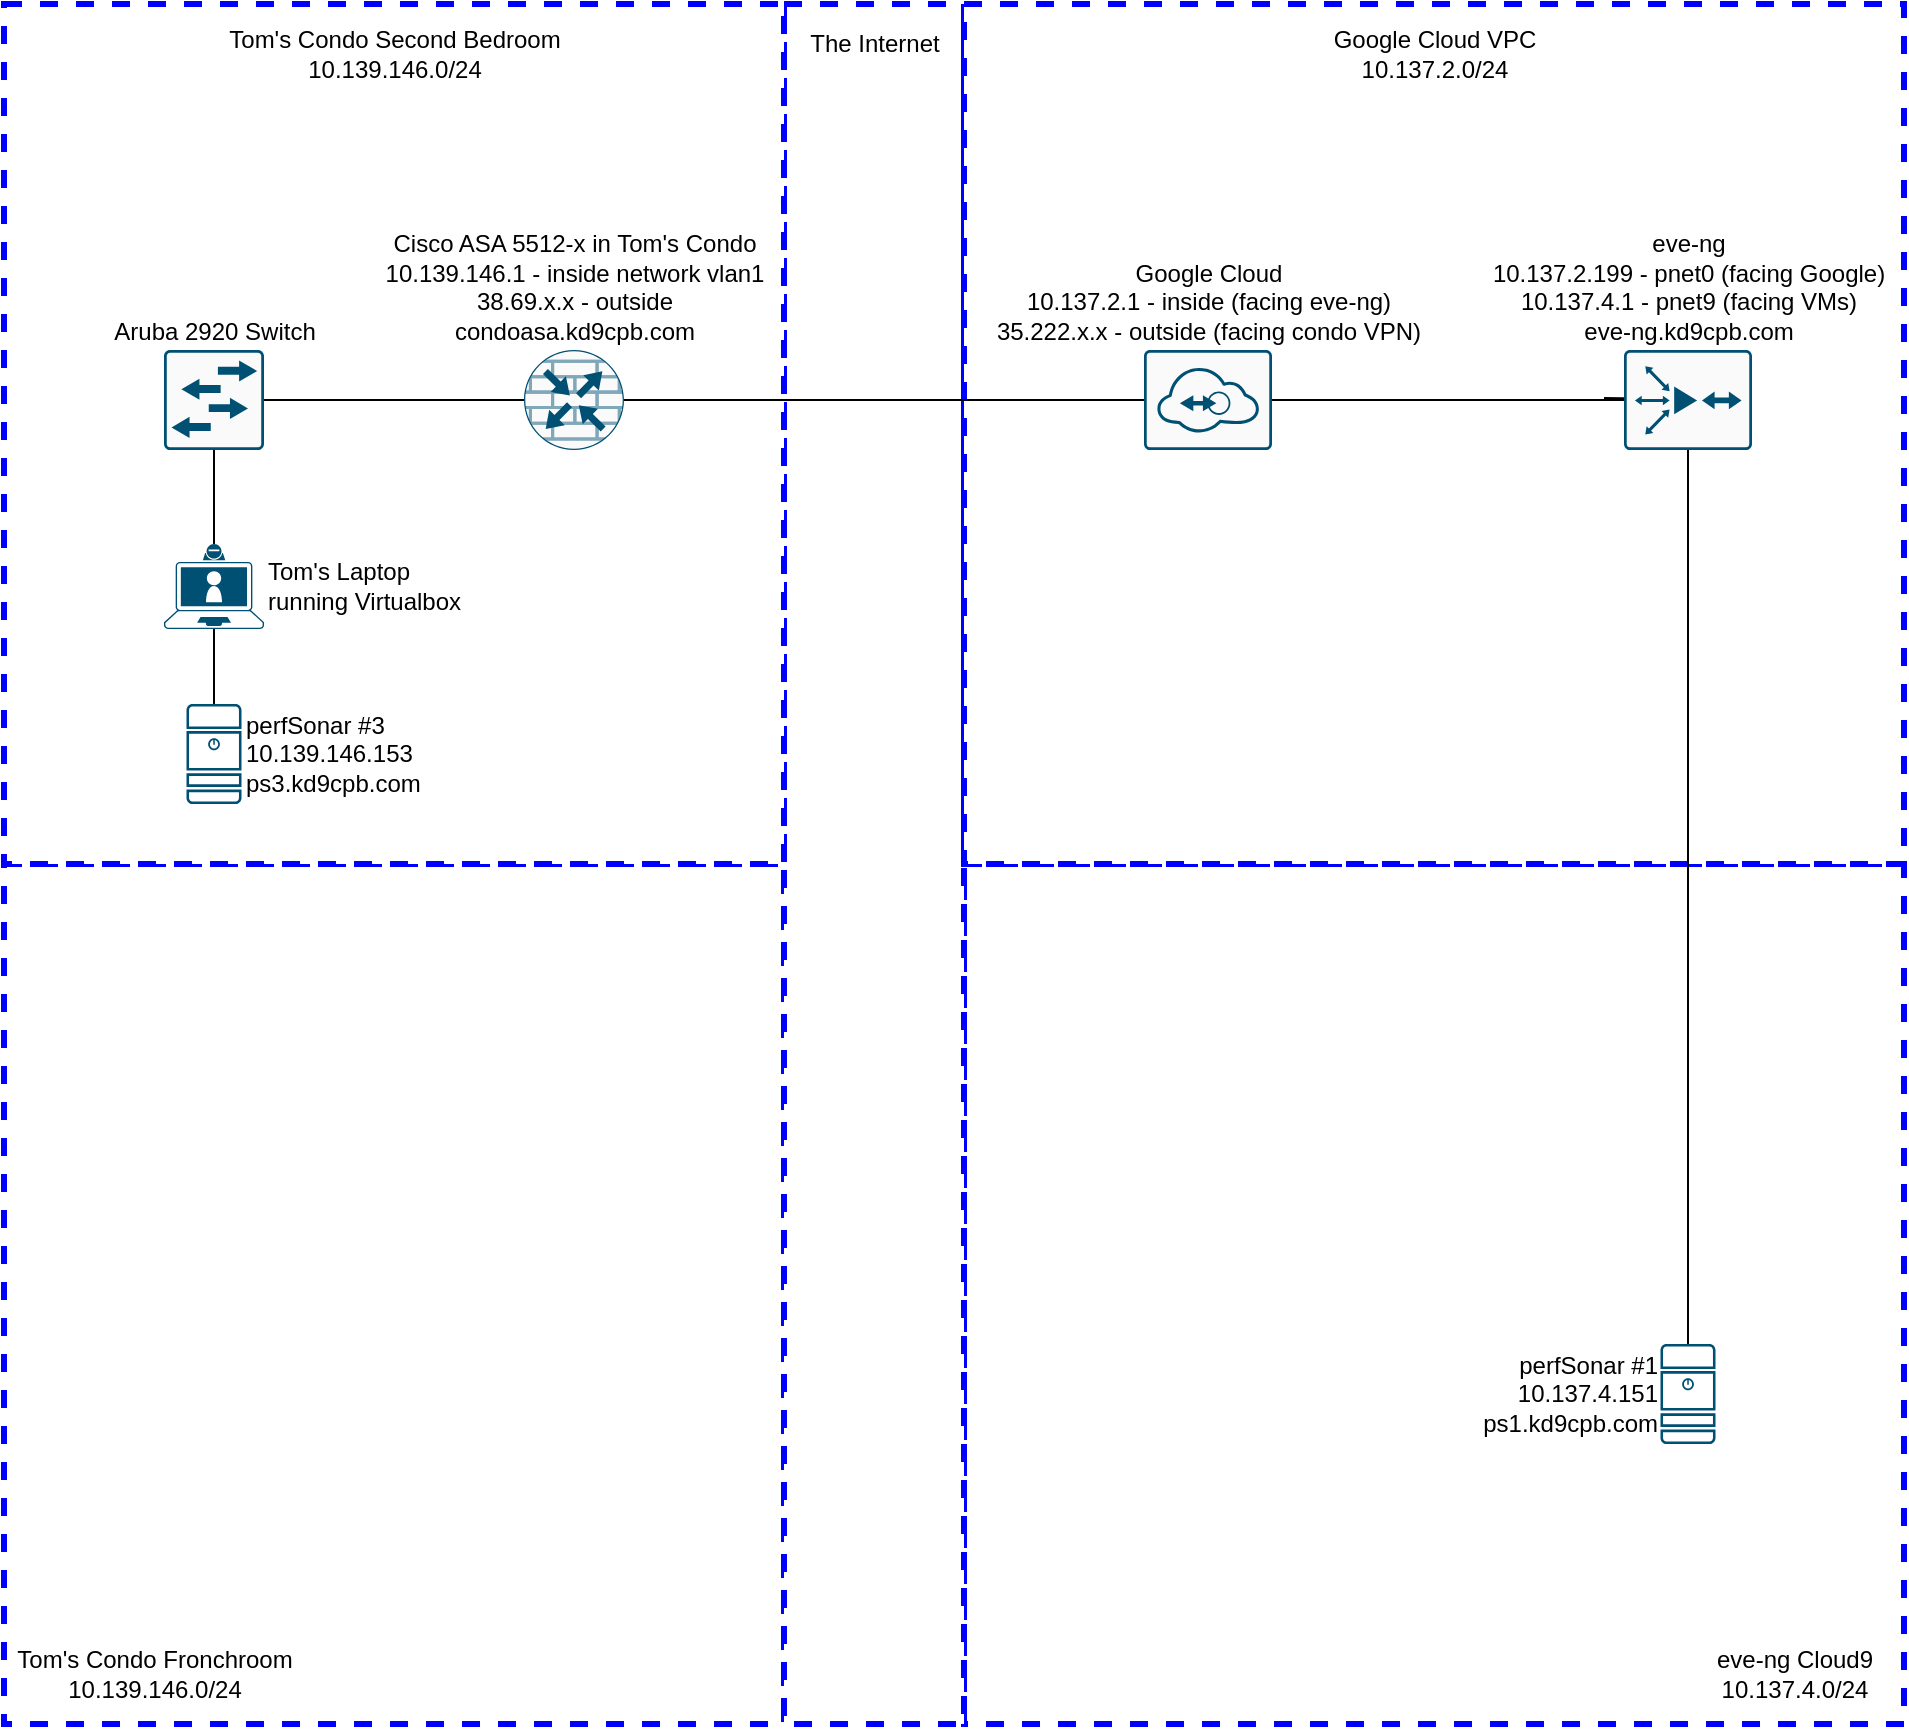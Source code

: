 <mxfile version="13.5.1" type="device"><diagram id="G-9wgaGXwwYEEGFCqt93" name="Page-1"><mxGraphModel dx="2724" dy="856" grid="1" gridSize="10" guides="1" tooltips="1" connect="1" arrows="1" fold="1" page="1" pageScale="1" pageWidth="850" pageHeight="1100" math="0" shadow="0"><root><mxCell id="0"/><mxCell id="1" parent="0"/><mxCell id="1zIlxCZvVPB1T7Ga7fM4-8" value="" style="whiteSpace=wrap;html=1;dashed=1;strokeWidth=3;strokeColor=#0000FF;" parent="1" vertex="1"><mxGeometry x="-840" y="440" width="390" height="430" as="geometry"/></mxCell><mxCell id="1zIlxCZvVPB1T7Ga7fM4-4" value="" style="whiteSpace=wrap;html=1;dashed=1;strokeWidth=3;strokeColor=#0000FF;" parent="1" vertex="1"><mxGeometry x="-360" y="440" width="470" height="430" as="geometry"/></mxCell><mxCell id="AvZ7Kr3mK1H3WiHZLwZi-19" value="" style="whiteSpace=wrap;html=1;dashed=1;strokeWidth=3;strokeColor=#0000FF;" parent="1" vertex="1"><mxGeometry x="-450" y="10" width="90" height="860" as="geometry"/></mxCell><mxCell id="AvZ7Kr3mK1H3WiHZLwZi-18" value="" style="whiteSpace=wrap;html=1;dashed=1;strokeWidth=3;strokeColor=#0000FF;" parent="1" vertex="1"><mxGeometry x="-360" y="10" width="470" height="430" as="geometry"/></mxCell><mxCell id="AvZ7Kr3mK1H3WiHZLwZi-16" value="" style="whiteSpace=wrap;html=1;dashed=1;strokeWidth=3;strokeColor=#0000FF;" parent="1" vertex="1"><mxGeometry x="-840" y="10" width="390" height="430" as="geometry"/></mxCell><mxCell id="AvZ7Kr3mK1H3WiHZLwZi-23" style="rounded=0;orthogonalLoop=1;jettySize=auto;html=1;exitX=1;exitY=0.5;exitDx=0;exitDy=0;exitPerimeter=0;endArrow=none;endFill=0;" parent="1" source="1zIlxCZvVPB1T7Ga7fM4-1" edge="1"><mxGeometry relative="1" as="geometry"><mxPoint x="-40" y="207" as="targetPoint"/></mxGeometry></mxCell><mxCell id="AvZ7Kr3mK1H3WiHZLwZi-5" value="Google Cloud&lt;br&gt;10.137.2.1 - inside (facing eve-ng)&lt;br&gt;35.222.x.x - outside (facing condo VPN)" style="points=[[0.015,0.015,0],[0.985,0.015,0],[0.985,0.985,0],[0.015,0.985,0],[0.25,0,0],[0.5,0,0],[0.75,0,0],[1,0.25,0],[1,0.5,0],[1,0.75,0],[0.75,1,0],[0.5,1,0],[0.25,1,0],[0,0.75,0],[0,0.5,0],[0,0.25,0]];verticalLabelPosition=top;html=1;verticalAlign=bottom;aspect=fixed;align=center;pointerEvents=1;shape=mxgraph.cisco19.rect;prIcon=nexus_1010;fillColor=#FAFAFA;strokeColor=#005073;labelPosition=center;" parent="1" vertex="1"><mxGeometry x="-270" y="183" width="64" height="50" as="geometry"/></mxCell><mxCell id="AvZ7Kr3mK1H3WiHZLwZi-20" style="edgeStyle=orthogonalEdgeStyle;rounded=0;orthogonalLoop=1;jettySize=auto;html=1;exitX=1;exitY=0.5;exitDx=0;exitDy=0;exitPerimeter=0;entryX=0;entryY=0.5;entryDx=0;entryDy=0;entryPerimeter=0;endArrow=none;endFill=0;" parent="1" source="AvZ7Kr3mK1H3WiHZLwZi-6" target="AvZ7Kr3mK1H3WiHZLwZi-5" edge="1"><mxGeometry relative="1" as="geometry"/></mxCell><mxCell id="gQms0lp_smFFZ8yeiViC-10" style="edgeStyle=none;rounded=0;orthogonalLoop=1;jettySize=auto;html=1;exitX=0;exitY=0.5;exitDx=0;exitDy=0;exitPerimeter=0;entryX=1;entryY=0.5;entryDx=0;entryDy=0;entryPerimeter=0;endArrow=none;endFill=0;" edge="1" parent="1" source="AvZ7Kr3mK1H3WiHZLwZi-6" target="gQms0lp_smFFZ8yeiViC-9"><mxGeometry relative="1" as="geometry"/></mxCell><mxCell id="AvZ7Kr3mK1H3WiHZLwZi-6" value="Cisco ASA 5512-x in Tom's Condo&lt;br&gt;10.139.146.1 - inside network vlan1&lt;br&gt;38.69.x.x - outside&lt;br&gt;condoasa.kd9cpb.com" style="points=[[0.5,0,0],[1,0.5,0],[0.5,1,0],[0,0.5,0],[0.145,0.145,0],[0.856,0.145,0],[0.855,0.856,0],[0.145,0.855,0]];verticalLabelPosition=top;html=1;verticalAlign=bottom;aspect=fixed;align=center;pointerEvents=1;shape=mxgraph.cisco19.rect;prIcon=router_with_firewall;fillColor=#FAFAFA;strokeColor=#005073;labelPosition=center;" parent="1" vertex="1"><mxGeometry x="-580" y="183" width="50" height="50" as="geometry"/></mxCell><mxCell id="AvZ7Kr3mK1H3WiHZLwZi-15" style="edgeStyle=orthogonalEdgeStyle;rounded=0;orthogonalLoop=1;jettySize=auto;html=1;exitX=0.5;exitY=1;exitDx=0;exitDy=0;exitPerimeter=0;" parent="1" edge="1"><mxGeometry relative="1" as="geometry"><mxPoint x="-810" y="672.5" as="sourcePoint"/><mxPoint x="-810" y="672.5" as="targetPoint"/></mxGeometry></mxCell><mxCell id="AvZ7Kr3mK1H3WiHZLwZi-24" value="Google Cloud VPC&lt;br&gt;10.137.2.0/24" style="text;html=1;align=center;verticalAlign=middle;resizable=0;points=[];autosize=1;" parent="1" vertex="1"><mxGeometry x="-185" y="20" width="120" height="30" as="geometry"/></mxCell><mxCell id="AvZ7Kr3mK1H3WiHZLwZi-25" value="The Internet" style="text;html=1;align=center;verticalAlign=middle;resizable=0;points=[];autosize=1;" parent="1" vertex="1"><mxGeometry x="-445" y="20" width="80" height="20" as="geometry"/></mxCell><mxCell id="AvZ7Kr3mK1H3WiHZLwZi-40" value="Tom's Condo Second Bedroom&lt;br&gt;10.139.146.0/24" style="text;html=1;align=center;verticalAlign=middle;resizable=0;points=[];autosize=1;" parent="1" vertex="1"><mxGeometry x="-735" y="20" width="180" height="30" as="geometry"/></mxCell><mxCell id="O4HuVSQaOdwfbVeSh_Tz-8" style="edgeStyle=none;rounded=0;orthogonalLoop=1;jettySize=auto;html=1;exitX=0.5;exitY=1;exitDx=0;exitDy=0;exitPerimeter=0;entryX=0.5;entryY=0;entryDx=0;entryDy=0;entryPerimeter=0;endArrow=none;endFill=0;" parent="1" source="1zIlxCZvVPB1T7Ga7fM4-1" target="ySy5qUSoTyug80znfqku-1" edge="1"><mxGeometry relative="1" as="geometry"><mxPoint x="9" y="508.5" as="targetPoint"/></mxGeometry></mxCell><mxCell id="1zIlxCZvVPB1T7Ga7fM4-1" value="eve-ng&lt;br&gt;10.137.2.199 - pnet0 (facing Google)&lt;br&gt;10.137.4.1 - pnet9 (facing VMs)&lt;br&gt;eve-ng.kd9cpb.com" style="points=[[0.015,0.015,0],[0.985,0.015,0],[0.985,0.985,0],[0.015,0.985,0],[0.25,0,0],[0.5,0,0],[0.75,0,0],[1,0.25,0],[1,0.5,0],[1,0.75,0],[0.75,1,0],[0.5,1,0],[0.25,1,0],[0,0.75,0],[0,0.5,0],[0,0.25,0]];verticalLabelPosition=top;html=1;verticalAlign=bottom;aspect=fixed;align=center;pointerEvents=1;shape=mxgraph.cisco19.rect;prIcon=router_with_firewall2;fillColor=#FAFAFA;strokeColor=#005073;labelPosition=center;" parent="1" vertex="1"><mxGeometry x="-30" y="183" width="64" height="50" as="geometry"/></mxCell><mxCell id="1zIlxCZvVPB1T7Ga7fM4-2" style="rounded=0;orthogonalLoop=1;jettySize=auto;html=1;exitX=1;exitY=0.5;exitDx=0;exitDy=0;exitPerimeter=0;endArrow=none;endFill=0;" parent="1" source="AvZ7Kr3mK1H3WiHZLwZi-5" target="1zIlxCZvVPB1T7Ga7fM4-1" edge="1"><mxGeometry relative="1" as="geometry"><mxPoint x="-206" y="208" as="sourcePoint"/><mxPoint x="-40" y="207" as="targetPoint"/></mxGeometry></mxCell><mxCell id="1zIlxCZvVPB1T7Ga7fM4-5" value="eve-ng Cloud9&lt;br&gt;10.137.4.0/24" style="text;html=1;align=center;verticalAlign=middle;resizable=0;points=[];autosize=1;" parent="1" vertex="1"><mxGeometry x="10" y="830" width="90" height="30" as="geometry"/></mxCell><mxCell id="1zIlxCZvVPB1T7Ga7fM4-9" value="Tom's Condo Fronchroom&lt;br&gt;10.139.146.0/24" style="text;html=1;align=center;verticalAlign=middle;resizable=0;points=[];autosize=1;" parent="1" vertex="1"><mxGeometry x="-840" y="830" width="150" height="30" as="geometry"/></mxCell><mxCell id="ySy5qUSoTyug80znfqku-1" value="perfSonar #1&lt;br&gt;10.137.4.151&lt;br&gt;ps1.kd9cpb.com" style="points=[[0.015,0.015,0],[0.985,0.015,0],[0.985,0.985,0],[0.015,0.985,0],[0.25,0,0],[0.5,0,0],[0.75,0,0],[1,0.25,0],[1,0.5,0],[1,0.75,0],[0.75,1,0],[0.5,1,0],[0.25,1,0],[0,0.75,0],[0,0.5,0],[0,0.25,0]];verticalLabelPosition=middle;html=1;verticalAlign=middle;aspect=fixed;align=right;pointerEvents=1;shape=mxgraph.cisco19.server;fillColor=#005073;strokeColor=none;labelPosition=left;" parent="1" vertex="1"><mxGeometry x="-11.75" y="680" width="27.5" height="50" as="geometry"/></mxCell><mxCell id="O4HuVSQaOdwfbVeSh_Tz-9" value="perfSonar #3&lt;br&gt;10.139.146.153&lt;br&gt;ps3.kd9cpb.com" style="points=[[0.015,0.015,0],[0.985,0.015,0],[0.985,0.985,0],[0.015,0.985,0],[0.25,0,0],[0.5,0,0],[0.75,0,0],[1,0.25,0],[1,0.5,0],[1,0.75,0],[0.75,1,0],[0.5,1,0],[0.25,1,0],[0,0.75,0],[0,0.5,0],[0,0.25,0]];verticalLabelPosition=middle;html=1;verticalAlign=middle;aspect=fixed;align=left;pointerEvents=1;shape=mxgraph.cisco19.server;fillColor=#005073;strokeColor=none;labelPosition=right;" parent="1" vertex="1"><mxGeometry x="-748.75" y="360" width="27.5" height="50" as="geometry"/></mxCell><mxCell id="gQms0lp_smFFZ8yeiViC-8" style="edgeStyle=none;rounded=0;orthogonalLoop=1;jettySize=auto;html=1;exitX=0.5;exitY=1;exitDx=0;exitDy=0;exitPerimeter=0;entryX=0.5;entryY=0;entryDx=0;entryDy=0;entryPerimeter=0;endArrow=none;endFill=0;" edge="1" parent="1" source="gQms0lp_smFFZ8yeiViC-1" target="O4HuVSQaOdwfbVeSh_Tz-9"><mxGeometry relative="1" as="geometry"/></mxCell><mxCell id="gQms0lp_smFFZ8yeiViC-1" value="Tom's Laptop&lt;br&gt;running Virtualbox" style="points=[[0.13,0.225,0],[0.5,0,0],[0.87,0.225,0],[0.885,0.5,0],[0.985,0.99,0],[0.5,1,0],[0.015,0.99,0],[0.115,0.5,0]];verticalLabelPosition=middle;html=1;verticalAlign=middle;aspect=fixed;align=left;pointerEvents=1;shape=mxgraph.cisco19.laptop_video_client;fillColor=#005073;strokeColor=none;labelPosition=right;" vertex="1" parent="1"><mxGeometry x="-760" y="280" width="50" height="42.5" as="geometry"/></mxCell><mxCell id="gQms0lp_smFFZ8yeiViC-12" style="edgeStyle=none;rounded=0;orthogonalLoop=1;jettySize=auto;html=1;exitX=0.5;exitY=1;exitDx=0;exitDy=0;exitPerimeter=0;entryX=0.5;entryY=0;entryDx=0;entryDy=0;entryPerimeter=0;endArrow=none;endFill=0;" edge="1" parent="1" source="gQms0lp_smFFZ8yeiViC-9" target="gQms0lp_smFFZ8yeiViC-1"><mxGeometry relative="1" as="geometry"/></mxCell><mxCell id="gQms0lp_smFFZ8yeiViC-9" value="Aruba 2920 Switch" style="points=[[0.015,0.015,0],[0.985,0.015,0],[0.985,0.985,0],[0.015,0.985,0],[0.25,0,0],[0.5,0,0],[0.75,0,0],[1,0.25,0],[1,0.5,0],[1,0.75,0],[0.75,1,0],[0.5,1,0],[0.25,1,0],[0,0.75,0],[0,0.5,0],[0,0.25,0]];verticalLabelPosition=top;html=1;verticalAlign=bottom;aspect=fixed;align=center;pointerEvents=1;shape=mxgraph.cisco19.rect;prIcon=l2_switch;fillColor=#FAFAFA;strokeColor=#005073;labelPosition=center;" vertex="1" parent="1"><mxGeometry x="-760" y="183" width="50" height="50" as="geometry"/></mxCell></root></mxGraphModel></diagram></mxfile>